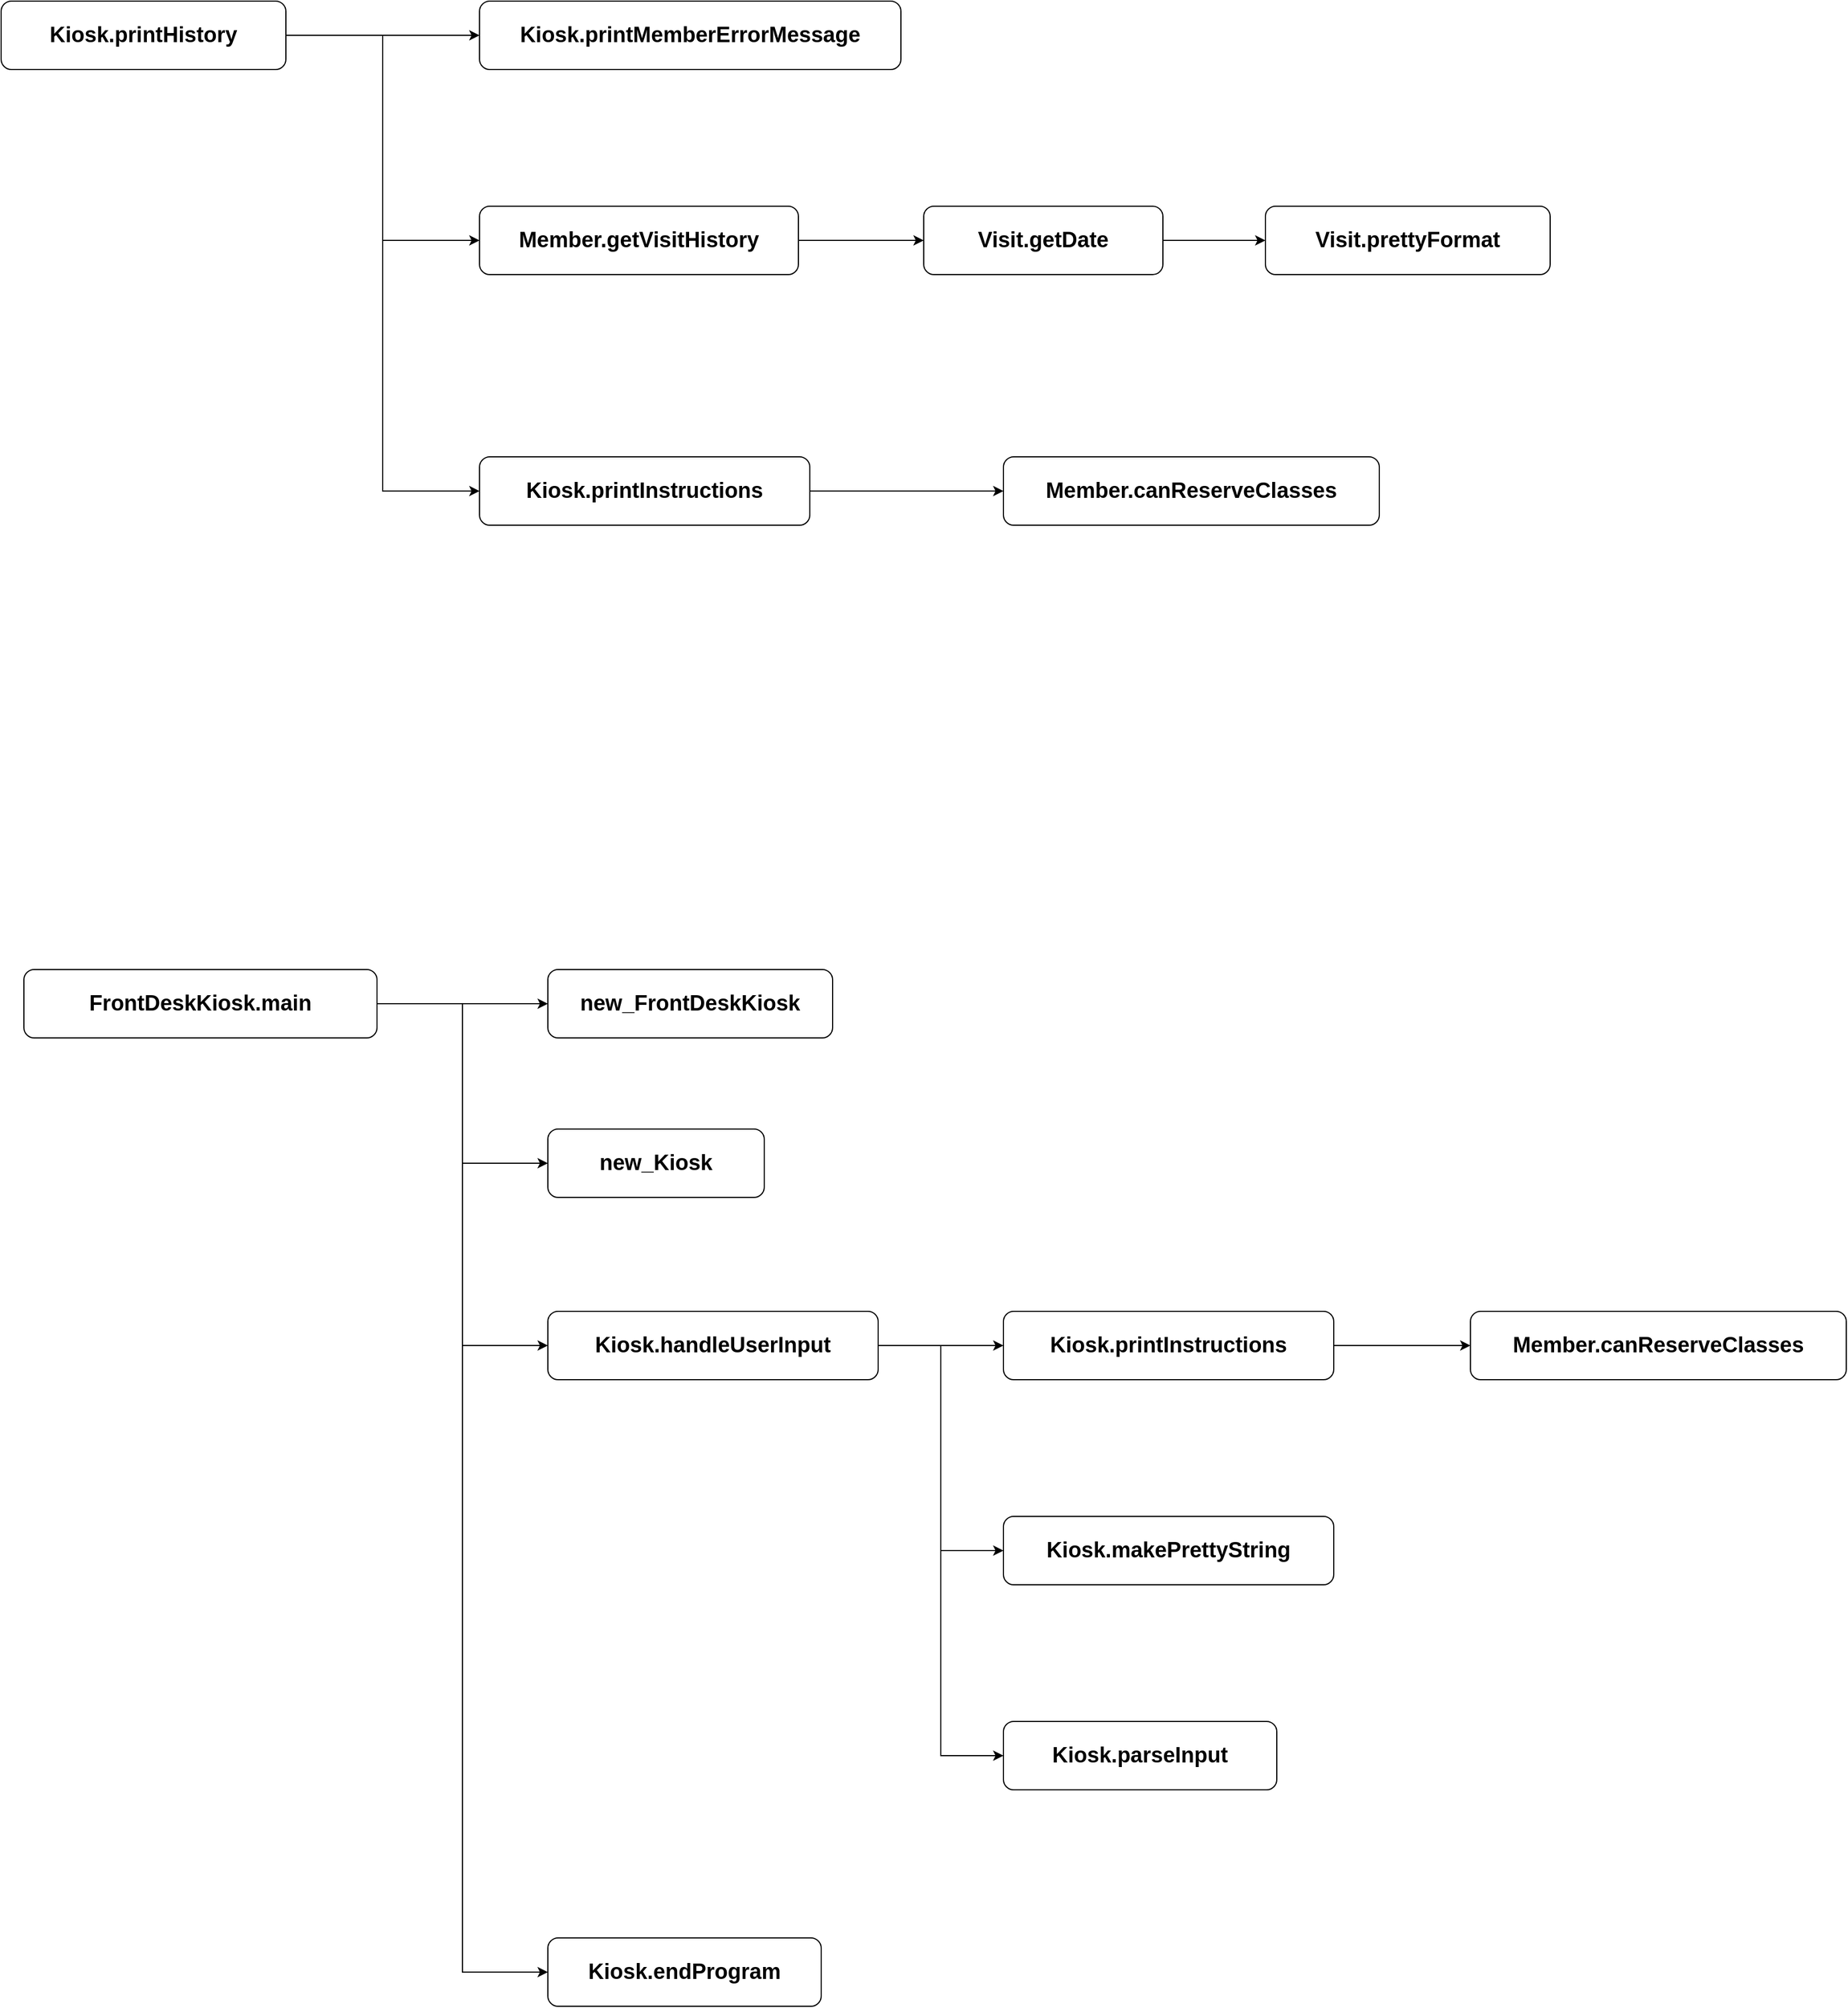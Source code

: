 <mxfile version="21.7.4" type="github">
  <diagram name="Page-1" id="57RgyvlzkDx7VnH32Uzo">
    <mxGraphModel dx="722" dy="1012" grid="1" gridSize="10" guides="1" tooltips="1" connect="1" arrows="1" fold="1" page="1" pageScale="1" pageWidth="4681" pageHeight="3300" math="0" shadow="0">
      <root>
        <mxCell id="0" />
        <mxCell id="1" parent="0" />
        <mxCell id="9xAlT-MYWm5Dlggn8tLN-9" style="edgeStyle=orthogonalEdgeStyle;rounded=0;orthogonalLoop=1;jettySize=auto;html=1;exitX=1;exitY=0.5;exitDx=0;exitDy=0;entryX=0;entryY=0.5;entryDx=0;entryDy=0;" edge="1" parent="1" source="9xAlT-MYWm5Dlggn8tLN-1" target="9xAlT-MYWm5Dlggn8tLN-2">
          <mxGeometry relative="1" as="geometry" />
        </mxCell>
        <mxCell id="9xAlT-MYWm5Dlggn8tLN-10" style="edgeStyle=orthogonalEdgeStyle;rounded=0;orthogonalLoop=1;jettySize=auto;html=1;exitX=1;exitY=0.5;exitDx=0;exitDy=0;entryX=0;entryY=0.5;entryDx=0;entryDy=0;" edge="1" parent="1" source="9xAlT-MYWm5Dlggn8tLN-1" target="9xAlT-MYWm5Dlggn8tLN-3">
          <mxGeometry relative="1" as="geometry" />
        </mxCell>
        <mxCell id="9xAlT-MYWm5Dlggn8tLN-11" style="edgeStyle=orthogonalEdgeStyle;rounded=0;orthogonalLoop=1;jettySize=auto;html=1;exitX=1;exitY=0.5;exitDx=0;exitDy=0;entryX=0;entryY=0.5;entryDx=0;entryDy=0;" edge="1" parent="1" source="9xAlT-MYWm5Dlggn8tLN-1" target="9xAlT-MYWm5Dlggn8tLN-5">
          <mxGeometry relative="1" as="geometry" />
        </mxCell>
        <mxCell id="9xAlT-MYWm5Dlggn8tLN-1" value="&lt;font style=&quot;font-size: 19px;&quot;&gt;&lt;b&gt;Kiosk.printHistory&lt;/b&gt;&lt;/font&gt;" style="rounded=1;whiteSpace=wrap;html=1;" vertex="1" parent="1">
          <mxGeometry x="90" y="100" width="250" height="60" as="geometry" />
        </mxCell>
        <mxCell id="9xAlT-MYWm5Dlggn8tLN-2" value="&lt;font style=&quot;font-size: 19px;&quot;&gt;&lt;b&gt;Kiosk.printMemberErrorMessage&lt;/b&gt;&lt;/font&gt;" style="rounded=1;whiteSpace=wrap;html=1;" vertex="1" parent="1">
          <mxGeometry x="510" y="100" width="370" height="60" as="geometry" />
        </mxCell>
        <mxCell id="9xAlT-MYWm5Dlggn8tLN-12" style="edgeStyle=orthogonalEdgeStyle;rounded=0;orthogonalLoop=1;jettySize=auto;html=1;exitX=1;exitY=0.5;exitDx=0;exitDy=0;" edge="1" parent="1" source="9xAlT-MYWm5Dlggn8tLN-3" target="9xAlT-MYWm5Dlggn8tLN-6">
          <mxGeometry relative="1" as="geometry" />
        </mxCell>
        <mxCell id="9xAlT-MYWm5Dlggn8tLN-3" value="&lt;span style=&quot;font-size: 19px;&quot;&gt;&lt;b&gt;Member.getVisitHistory&lt;/b&gt;&lt;/span&gt;" style="rounded=1;whiteSpace=wrap;html=1;" vertex="1" parent="1">
          <mxGeometry x="510" y="280" width="280" height="60" as="geometry" />
        </mxCell>
        <mxCell id="9xAlT-MYWm5Dlggn8tLN-14" style="edgeStyle=orthogonalEdgeStyle;rounded=0;orthogonalLoop=1;jettySize=auto;html=1;exitX=1;exitY=0.5;exitDx=0;exitDy=0;" edge="1" parent="1" source="9xAlT-MYWm5Dlggn8tLN-5" target="9xAlT-MYWm5Dlggn8tLN-8">
          <mxGeometry relative="1" as="geometry" />
        </mxCell>
        <mxCell id="9xAlT-MYWm5Dlggn8tLN-5" value="&lt;font style=&quot;font-size: 19px;&quot;&gt;&lt;b&gt;Kiosk.printInstructions&lt;/b&gt;&lt;/font&gt;" style="rounded=1;whiteSpace=wrap;html=1;" vertex="1" parent="1">
          <mxGeometry x="510" y="500" width="290" height="60" as="geometry" />
        </mxCell>
        <mxCell id="9xAlT-MYWm5Dlggn8tLN-13" style="edgeStyle=orthogonalEdgeStyle;rounded=0;orthogonalLoop=1;jettySize=auto;html=1;exitX=1;exitY=0.5;exitDx=0;exitDy=0;entryX=0;entryY=0.5;entryDx=0;entryDy=0;" edge="1" parent="1" source="9xAlT-MYWm5Dlggn8tLN-6" target="9xAlT-MYWm5Dlggn8tLN-7">
          <mxGeometry relative="1" as="geometry" />
        </mxCell>
        <mxCell id="9xAlT-MYWm5Dlggn8tLN-6" value="&lt;span style=&quot;font-size: 19px;&quot;&gt;&lt;b&gt;Visit.getDate&lt;/b&gt;&lt;/span&gt;" style="rounded=1;whiteSpace=wrap;html=1;" vertex="1" parent="1">
          <mxGeometry x="900" y="280" width="210" height="60" as="geometry" />
        </mxCell>
        <mxCell id="9xAlT-MYWm5Dlggn8tLN-7" value="&lt;span style=&quot;font-size: 19px;&quot;&gt;&lt;b&gt;Visit.prettyFormat&lt;/b&gt;&lt;/span&gt;" style="rounded=1;whiteSpace=wrap;html=1;" vertex="1" parent="1">
          <mxGeometry x="1200" y="280" width="250" height="60" as="geometry" />
        </mxCell>
        <mxCell id="9xAlT-MYWm5Dlggn8tLN-8" value="&lt;span style=&quot;font-size: 19px;&quot;&gt;&lt;b&gt;Member.canReserveClasses&lt;/b&gt;&lt;/span&gt;" style="rounded=1;whiteSpace=wrap;html=1;" vertex="1" parent="1">
          <mxGeometry x="970" y="500" width="330" height="60" as="geometry" />
        </mxCell>
        <mxCell id="9xAlT-MYWm5Dlggn8tLN-23" style="edgeStyle=orthogonalEdgeStyle;rounded=0;orthogonalLoop=1;jettySize=auto;html=1;exitX=1;exitY=0.5;exitDx=0;exitDy=0;entryX=0;entryY=0.5;entryDx=0;entryDy=0;" edge="1" parent="1" source="9xAlT-MYWm5Dlggn8tLN-15" target="9xAlT-MYWm5Dlggn8tLN-16">
          <mxGeometry relative="1" as="geometry" />
        </mxCell>
        <mxCell id="9xAlT-MYWm5Dlggn8tLN-25" style="edgeStyle=orthogonalEdgeStyle;rounded=0;orthogonalLoop=1;jettySize=auto;html=1;exitX=1;exitY=0.5;exitDx=0;exitDy=0;entryX=0;entryY=0.5;entryDx=0;entryDy=0;" edge="1" parent="1" source="9xAlT-MYWm5Dlggn8tLN-15" target="9xAlT-MYWm5Dlggn8tLN-17">
          <mxGeometry relative="1" as="geometry" />
        </mxCell>
        <mxCell id="9xAlT-MYWm5Dlggn8tLN-26" style="edgeStyle=orthogonalEdgeStyle;rounded=0;orthogonalLoop=1;jettySize=auto;html=1;exitX=1;exitY=0.5;exitDx=0;exitDy=0;entryX=0;entryY=0.5;entryDx=0;entryDy=0;" edge="1" parent="1" source="9xAlT-MYWm5Dlggn8tLN-15" target="9xAlT-MYWm5Dlggn8tLN-18">
          <mxGeometry relative="1" as="geometry" />
        </mxCell>
        <mxCell id="9xAlT-MYWm5Dlggn8tLN-27" style="edgeStyle=orthogonalEdgeStyle;rounded=0;orthogonalLoop=1;jettySize=auto;html=1;exitX=1;exitY=0.5;exitDx=0;exitDy=0;entryX=0;entryY=0.5;entryDx=0;entryDy=0;" edge="1" parent="1" source="9xAlT-MYWm5Dlggn8tLN-15" target="9xAlT-MYWm5Dlggn8tLN-24">
          <mxGeometry relative="1" as="geometry" />
        </mxCell>
        <mxCell id="9xAlT-MYWm5Dlggn8tLN-15" value="&lt;span style=&quot;font-size: 19px;&quot;&gt;&lt;b&gt;FrontDeskKiosk.main&lt;/b&gt;&lt;/span&gt;" style="rounded=1;whiteSpace=wrap;html=1;" vertex="1" parent="1">
          <mxGeometry x="110" y="950" width="310" height="60" as="geometry" />
        </mxCell>
        <mxCell id="9xAlT-MYWm5Dlggn8tLN-16" value="&lt;span style=&quot;font-size: 19px;&quot;&gt;&lt;b&gt;new_FrontDeskKiosk&lt;/b&gt;&lt;/span&gt;" style="rounded=1;whiteSpace=wrap;html=1;" vertex="1" parent="1">
          <mxGeometry x="570" y="950" width="250" height="60" as="geometry" />
        </mxCell>
        <mxCell id="9xAlT-MYWm5Dlggn8tLN-17" value="&lt;span style=&quot;font-size: 19px;&quot;&gt;&lt;b&gt;new_Kiosk&lt;/b&gt;&lt;/span&gt;" style="rounded=1;whiteSpace=wrap;html=1;" vertex="1" parent="1">
          <mxGeometry x="570" y="1090" width="190" height="60" as="geometry" />
        </mxCell>
        <mxCell id="9xAlT-MYWm5Dlggn8tLN-28" style="edgeStyle=orthogonalEdgeStyle;rounded=0;orthogonalLoop=1;jettySize=auto;html=1;exitX=1;exitY=0.5;exitDx=0;exitDy=0;entryX=0;entryY=0.5;entryDx=0;entryDy=0;" edge="1" parent="1" source="9xAlT-MYWm5Dlggn8tLN-18" target="9xAlT-MYWm5Dlggn8tLN-19">
          <mxGeometry relative="1" as="geometry" />
        </mxCell>
        <mxCell id="9xAlT-MYWm5Dlggn8tLN-29" style="edgeStyle=orthogonalEdgeStyle;rounded=0;orthogonalLoop=1;jettySize=auto;html=1;exitX=1;exitY=0.5;exitDx=0;exitDy=0;entryX=0;entryY=0.5;entryDx=0;entryDy=0;" edge="1" parent="1" source="9xAlT-MYWm5Dlggn8tLN-18" target="9xAlT-MYWm5Dlggn8tLN-21">
          <mxGeometry relative="1" as="geometry" />
        </mxCell>
        <mxCell id="9xAlT-MYWm5Dlggn8tLN-30" style="edgeStyle=orthogonalEdgeStyle;rounded=0;orthogonalLoop=1;jettySize=auto;html=1;exitX=1;exitY=0.5;exitDx=0;exitDy=0;entryX=0;entryY=0.5;entryDx=0;entryDy=0;" edge="1" parent="1" source="9xAlT-MYWm5Dlggn8tLN-18" target="9xAlT-MYWm5Dlggn8tLN-22">
          <mxGeometry relative="1" as="geometry" />
        </mxCell>
        <mxCell id="9xAlT-MYWm5Dlggn8tLN-18" value="&lt;font style=&quot;font-size: 19px;&quot;&gt;&lt;b&gt;Kiosk.handleUserInput&lt;/b&gt;&lt;/font&gt;" style="rounded=1;whiteSpace=wrap;html=1;" vertex="1" parent="1">
          <mxGeometry x="570" y="1250" width="290" height="60" as="geometry" />
        </mxCell>
        <mxCell id="9xAlT-MYWm5Dlggn8tLN-31" style="edgeStyle=orthogonalEdgeStyle;rounded=0;orthogonalLoop=1;jettySize=auto;html=1;exitX=1;exitY=0.5;exitDx=0;exitDy=0;" edge="1" parent="1" source="9xAlT-MYWm5Dlggn8tLN-19" target="9xAlT-MYWm5Dlggn8tLN-20">
          <mxGeometry relative="1" as="geometry" />
        </mxCell>
        <mxCell id="9xAlT-MYWm5Dlggn8tLN-19" value="&lt;font style=&quot;font-size: 19px;&quot;&gt;&lt;b&gt;Kiosk.printInstructions&lt;/b&gt;&lt;/font&gt;" style="rounded=1;whiteSpace=wrap;html=1;" vertex="1" parent="1">
          <mxGeometry x="970" y="1250" width="290" height="60" as="geometry" />
        </mxCell>
        <mxCell id="9xAlT-MYWm5Dlggn8tLN-20" value="&lt;span style=&quot;font-size: 19px;&quot;&gt;&lt;b&gt;Member.canReserveClasses&lt;/b&gt;&lt;/span&gt;" style="rounded=1;whiteSpace=wrap;html=1;" vertex="1" parent="1">
          <mxGeometry x="1380" y="1250" width="330" height="60" as="geometry" />
        </mxCell>
        <mxCell id="9xAlT-MYWm5Dlggn8tLN-21" value="&lt;font style=&quot;font-size: 19px;&quot;&gt;&lt;b&gt;Kiosk.makePrettyString&lt;/b&gt;&lt;/font&gt;" style="rounded=1;whiteSpace=wrap;html=1;" vertex="1" parent="1">
          <mxGeometry x="970" y="1430" width="290" height="60" as="geometry" />
        </mxCell>
        <mxCell id="9xAlT-MYWm5Dlggn8tLN-22" value="&lt;font style=&quot;font-size: 19px;&quot;&gt;&lt;b&gt;Kiosk.parseInput&lt;/b&gt;&lt;/font&gt;" style="rounded=1;whiteSpace=wrap;html=1;" vertex="1" parent="1">
          <mxGeometry x="970" y="1610" width="240" height="60" as="geometry" />
        </mxCell>
        <mxCell id="9xAlT-MYWm5Dlggn8tLN-24" value="&lt;font style=&quot;font-size: 19px;&quot;&gt;&lt;b&gt;Kiosk.endProgram&lt;/b&gt;&lt;/font&gt;" style="rounded=1;whiteSpace=wrap;html=1;" vertex="1" parent="1">
          <mxGeometry x="570" y="1800" width="240" height="60" as="geometry" />
        </mxCell>
      </root>
    </mxGraphModel>
  </diagram>
</mxfile>
